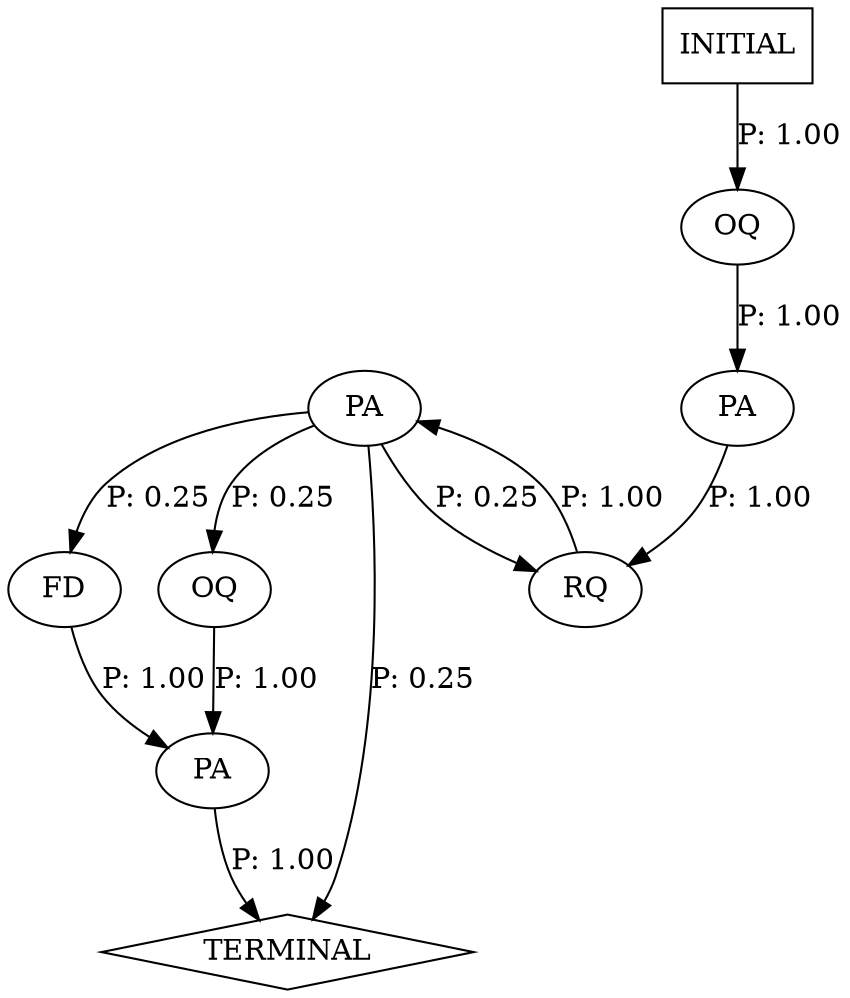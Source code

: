 digraph G {
  0 [label="FD"];
  1 [label="OQ"];
  2 [label="OQ"];
  3 [label="PA"];
  4 [label="PA"];
  5 [label="PA"];
  6 [label="RQ"];
  7 [label="TERMINAL",shape=diamond];
  8 [label="INITIAL",shape=box];
0->4 [label="P: 1.00"];
1->4 [label="P: 1.00"];
2->3 [label="P: 1.00"];
3->6 [label="P: 1.00"];
4->7 [label="P: 1.00"];
5->0 [label="P: 0.25"];
5->1 [label="P: 0.25"];
5->6 [label="P: 0.25"];
5->7 [label="P: 0.25"];
6->5 [label="P: 1.00"];
8->2 [label="P: 1.00"];
}
